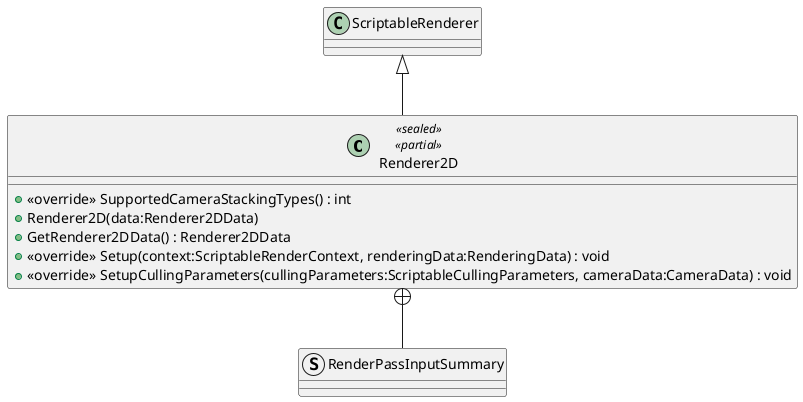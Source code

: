 @startuml
class Renderer2D <<sealed>> <<partial>> {
    + <<override>> SupportedCameraStackingTypes() : int
    + Renderer2D(data:Renderer2DData)
    + GetRenderer2DData() : Renderer2DData
    + <<override>> Setup(context:ScriptableRenderContext, renderingData:RenderingData) : void
    + <<override>> SetupCullingParameters(cullingParameters:ScriptableCullingParameters, cameraData:CameraData) : void
}
struct RenderPassInputSummary {
}
ScriptableRenderer <|-- Renderer2D
Renderer2D +-- RenderPassInputSummary
@enduml
